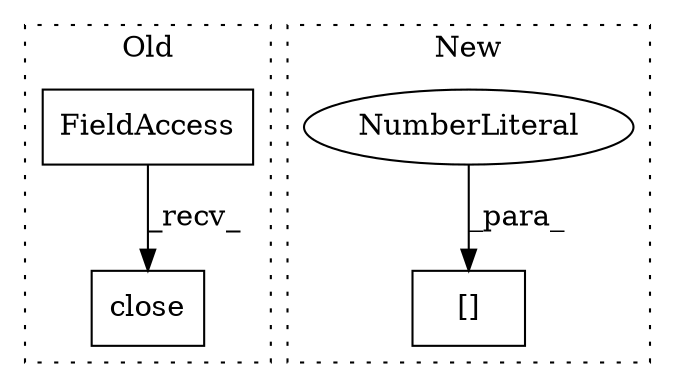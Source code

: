 digraph G {
subgraph cluster0 {
1 [label="close" a="32" s="4153" l="7" shape="box"];
3 [label="FieldAccess" a="22" s="4138" l="14" shape="box"];
label = "Old";
style="dotted";
}
subgraph cluster1 {
2 [label="[]" a="2" s="4243,4256" l="12,1" shape="box"];
4 [label="NumberLiteral" a="34" s="4255" l="1" shape="ellipse"];
label = "New";
style="dotted";
}
3 -> 1 [label="_recv_"];
4 -> 2 [label="_para_"];
}